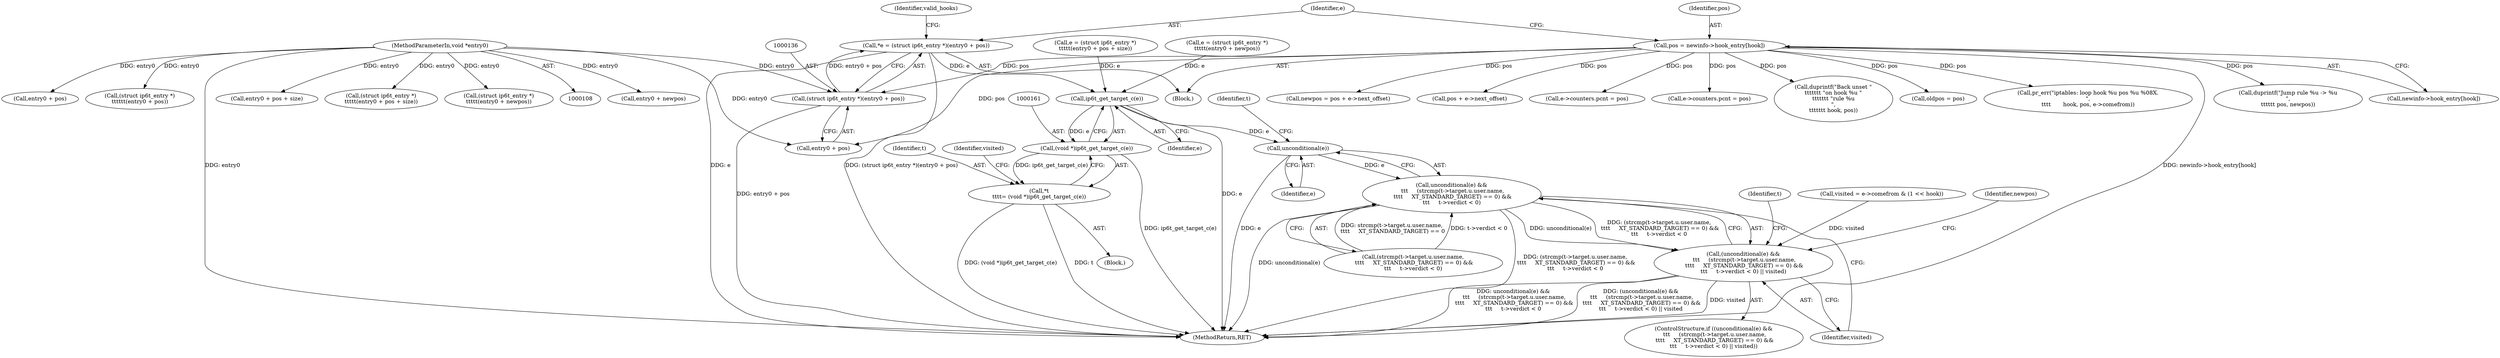 digraph "0_linux_54d83fc74aa9ec72794373cb47432c5f7fb1a309_11@integer" {
"1000133" [label="(Call,*e = (struct ip6t_entry *)(entry0 + pos))"];
"1000135" [label="(Call,(struct ip6t_entry *)(entry0 + pos))"];
"1000111" [label="(MethodParameterIn,void *entry0)"];
"1000125" [label="(Call,pos = newinfo->hook_entry[hook])"];
"1000162" [label="(Call,ip6t_get_target_c(e))"];
"1000160" [label="(Call,(void *)ip6t_get_target_c(e))"];
"1000158" [label="(Call,*t\n\t\t\t\t= (void *)ip6t_get_target_c(e))"];
"1000206" [label="(Call,unconditional(e))"];
"1000205" [label="(Call,unconditional(e) &&\n \t\t\t     (strcmp(t->target.u.user.name,\n \t\t\t\t     XT_STANDARD_TARGET) == 0) &&\n\t\t\t     t->verdict < 0)"];
"1000204" [label="(Call,(unconditional(e) &&\n \t\t\t     (strcmp(t->target.u.user.name,\n \t\t\t\t     XT_STANDARD_TARGET) == 0) &&\n\t\t\t     t->verdict < 0) || visited)"];
"1000123" [label="(Block,)"];
"1000284" [label="(Call,oldpos = pos)"];
"1000310" [label="(Call,entry0 + pos)"];
"1000183" [label="(Call,pr_err(\"iptables: loop hook %u pos %u %08X.\n\",\n\t\t\t\t       hook, pos, e->comefrom))"];
"1000137" [label="(Call,entry0 + pos)"];
"1000159" [label="(Identifier,t)"];
"1000111" [label="(MethodParameterIn,void *entry0)"];
"1000203" [label="(ControlStructure,if ((unconditional(e) &&\n \t\t\t     (strcmp(t->target.u.user.name,\n \t\t\t\t     XT_STANDARD_TARGET) == 0) &&\n\t\t\t     t->verdict < 0) || visited))"];
"1000143" [label="(Identifier,valid_hooks)"];
"1000308" [label="(Call,(struct ip6t_entry *)\n\t\t\t\t\t\t(entry0 + pos))"];
"1000156" [label="(Block,)"];
"1000325" [label="(Call,e = (struct ip6t_entry *)\n\t\t\t\t\t(entry0 + pos + size))"];
"1000163" [label="(Identifier,e)"];
"1000125" [label="(Call,pos = newinfo->hook_entry[hook])"];
"1000162" [label="(Call,ip6t_get_target_c(e))"];
"1000386" [label="(Call,duprintf(\"Jump rule %u -> %u\n\",\n\t\t\t\t\t\t pos, newpos))"];
"1000160" [label="(Call,(void *)ip6t_get_target_c(e))"];
"1000239" [label="(Identifier,t)"];
"1000127" [label="(Call,newinfo->hook_entry[hook])"];
"1000165" [label="(Call,visited = e->comefrom & (1 << hook))"];
"1000166" [label="(Identifier,visited)"];
"1000329" [label="(Call,entry0 + pos + size)"];
"1000134" [label="(Identifier,e)"];
"1000206" [label="(Call,unconditional(e))"];
"1000126" [label="(Identifier,pos)"];
"1000327" [label="(Call,(struct ip6t_entry *)\n\t\t\t\t\t(entry0 + pos + size))"];
"1000135" [label="(Call,(struct ip6t_entry *)(entry0 + pos))"];
"1000392" [label="(Call,newpos = pos + e->next_offset)"];
"1000399" [label="(Call,e = (struct ip6t_entry *)\n\t\t\t\t\t(entry0 + newpos))"];
"1000158" [label="(Call,*t\n\t\t\t\t= (void *)ip6t_get_target_c(e))"];
"1000394" [label="(Call,pos + e->next_offset)"];
"1000403" [label="(Call,entry0 + newpos)"];
"1000422" [label="(MethodReturn,RET)"];
"1000133" [label="(Call,*e = (struct ip6t_entry *)(entry0 + pos))"];
"1000406" [label="(Call,e->counters.pcnt = pos)"];
"1000348" [label="(Identifier,newpos)"];
"1000215" [label="(Identifier,t)"];
"1000205" [label="(Call,unconditional(e) &&\n \t\t\t     (strcmp(t->target.u.user.name,\n \t\t\t\t     XT_STANDARD_TARGET) == 0) &&\n\t\t\t     t->verdict < 0)"];
"1000148" [label="(Call,e->counters.pcnt = pos)"];
"1000208" [label="(Call,(strcmp(t->target.u.user.name,\n \t\t\t\t     XT_STANDARD_TARGET) == 0) &&\n\t\t\t     t->verdict < 0)"];
"1000207" [label="(Identifier,e)"];
"1000204" [label="(Call,(unconditional(e) &&\n \t\t\t     (strcmp(t->target.u.user.name,\n \t\t\t\t     XT_STANDARD_TARGET) == 0) &&\n\t\t\t     t->verdict < 0) || visited)"];
"1000227" [label="(Identifier,visited)"];
"1000280" [label="(Call,duprintf(\"Back unset \"\n\t\t\t\t\t\t\t \"on hook %u \"\n\t\t\t\t\t\t\t \"rule %u\n\",\n\t\t\t\t\t\t\t hook, pos))"];
"1000401" [label="(Call,(struct ip6t_entry *)\n\t\t\t\t\t(entry0 + newpos))"];
"1000133" -> "1000123"  [label="AST: "];
"1000133" -> "1000135"  [label="CFG: "];
"1000134" -> "1000133"  [label="AST: "];
"1000135" -> "1000133"  [label="AST: "];
"1000143" -> "1000133"  [label="CFG: "];
"1000133" -> "1000422"  [label="DDG: e"];
"1000133" -> "1000422"  [label="DDG: (struct ip6t_entry *)(entry0 + pos)"];
"1000135" -> "1000133"  [label="DDG: entry0 + pos"];
"1000133" -> "1000162"  [label="DDG: e"];
"1000135" -> "1000137"  [label="CFG: "];
"1000136" -> "1000135"  [label="AST: "];
"1000137" -> "1000135"  [label="AST: "];
"1000135" -> "1000422"  [label="DDG: entry0 + pos"];
"1000111" -> "1000135"  [label="DDG: entry0"];
"1000125" -> "1000135"  [label="DDG: pos"];
"1000111" -> "1000108"  [label="AST: "];
"1000111" -> "1000422"  [label="DDG: entry0"];
"1000111" -> "1000137"  [label="DDG: entry0"];
"1000111" -> "1000308"  [label="DDG: entry0"];
"1000111" -> "1000310"  [label="DDG: entry0"];
"1000111" -> "1000327"  [label="DDG: entry0"];
"1000111" -> "1000329"  [label="DDG: entry0"];
"1000111" -> "1000401"  [label="DDG: entry0"];
"1000111" -> "1000403"  [label="DDG: entry0"];
"1000125" -> "1000123"  [label="AST: "];
"1000125" -> "1000127"  [label="CFG: "];
"1000126" -> "1000125"  [label="AST: "];
"1000127" -> "1000125"  [label="AST: "];
"1000134" -> "1000125"  [label="CFG: "];
"1000125" -> "1000422"  [label="DDG: newinfo->hook_entry[hook]"];
"1000125" -> "1000137"  [label="DDG: pos"];
"1000125" -> "1000148"  [label="DDG: pos"];
"1000125" -> "1000183"  [label="DDG: pos"];
"1000125" -> "1000280"  [label="DDG: pos"];
"1000125" -> "1000284"  [label="DDG: pos"];
"1000125" -> "1000386"  [label="DDG: pos"];
"1000125" -> "1000392"  [label="DDG: pos"];
"1000125" -> "1000394"  [label="DDG: pos"];
"1000125" -> "1000406"  [label="DDG: pos"];
"1000162" -> "1000160"  [label="AST: "];
"1000162" -> "1000163"  [label="CFG: "];
"1000163" -> "1000162"  [label="AST: "];
"1000160" -> "1000162"  [label="CFG: "];
"1000162" -> "1000422"  [label="DDG: e"];
"1000162" -> "1000160"  [label="DDG: e"];
"1000325" -> "1000162"  [label="DDG: e"];
"1000399" -> "1000162"  [label="DDG: e"];
"1000162" -> "1000206"  [label="DDG: e"];
"1000160" -> "1000158"  [label="AST: "];
"1000161" -> "1000160"  [label="AST: "];
"1000158" -> "1000160"  [label="CFG: "];
"1000160" -> "1000422"  [label="DDG: ip6t_get_target_c(e)"];
"1000160" -> "1000158"  [label="DDG: ip6t_get_target_c(e)"];
"1000158" -> "1000156"  [label="AST: "];
"1000159" -> "1000158"  [label="AST: "];
"1000166" -> "1000158"  [label="CFG: "];
"1000158" -> "1000422"  [label="DDG: t"];
"1000158" -> "1000422"  [label="DDG: (void *)ip6t_get_target_c(e)"];
"1000206" -> "1000205"  [label="AST: "];
"1000206" -> "1000207"  [label="CFG: "];
"1000207" -> "1000206"  [label="AST: "];
"1000215" -> "1000206"  [label="CFG: "];
"1000205" -> "1000206"  [label="CFG: "];
"1000206" -> "1000422"  [label="DDG: e"];
"1000206" -> "1000205"  [label="DDG: e"];
"1000205" -> "1000204"  [label="AST: "];
"1000205" -> "1000208"  [label="CFG: "];
"1000208" -> "1000205"  [label="AST: "];
"1000227" -> "1000205"  [label="CFG: "];
"1000204" -> "1000205"  [label="CFG: "];
"1000205" -> "1000422"  [label="DDG: unconditional(e)"];
"1000205" -> "1000422"  [label="DDG: (strcmp(t->target.u.user.name,\n \t\t\t\t     XT_STANDARD_TARGET) == 0) &&\n\t\t\t     t->verdict < 0"];
"1000205" -> "1000204"  [label="DDG: unconditional(e)"];
"1000205" -> "1000204"  [label="DDG: (strcmp(t->target.u.user.name,\n \t\t\t\t     XT_STANDARD_TARGET) == 0) &&\n\t\t\t     t->verdict < 0"];
"1000208" -> "1000205"  [label="DDG: strcmp(t->target.u.user.name,\n \t\t\t\t     XT_STANDARD_TARGET) == 0"];
"1000208" -> "1000205"  [label="DDG: t->verdict < 0"];
"1000204" -> "1000203"  [label="AST: "];
"1000204" -> "1000227"  [label="CFG: "];
"1000227" -> "1000204"  [label="AST: "];
"1000239" -> "1000204"  [label="CFG: "];
"1000348" -> "1000204"  [label="CFG: "];
"1000204" -> "1000422"  [label="DDG: visited"];
"1000204" -> "1000422"  [label="DDG: unconditional(e) &&\n \t\t\t     (strcmp(t->target.u.user.name,\n \t\t\t\t     XT_STANDARD_TARGET) == 0) &&\n\t\t\t     t->verdict < 0"];
"1000204" -> "1000422"  [label="DDG: (unconditional(e) &&\n \t\t\t     (strcmp(t->target.u.user.name,\n \t\t\t\t     XT_STANDARD_TARGET) == 0) &&\n\t\t\t     t->verdict < 0) || visited"];
"1000165" -> "1000204"  [label="DDG: visited"];
}
